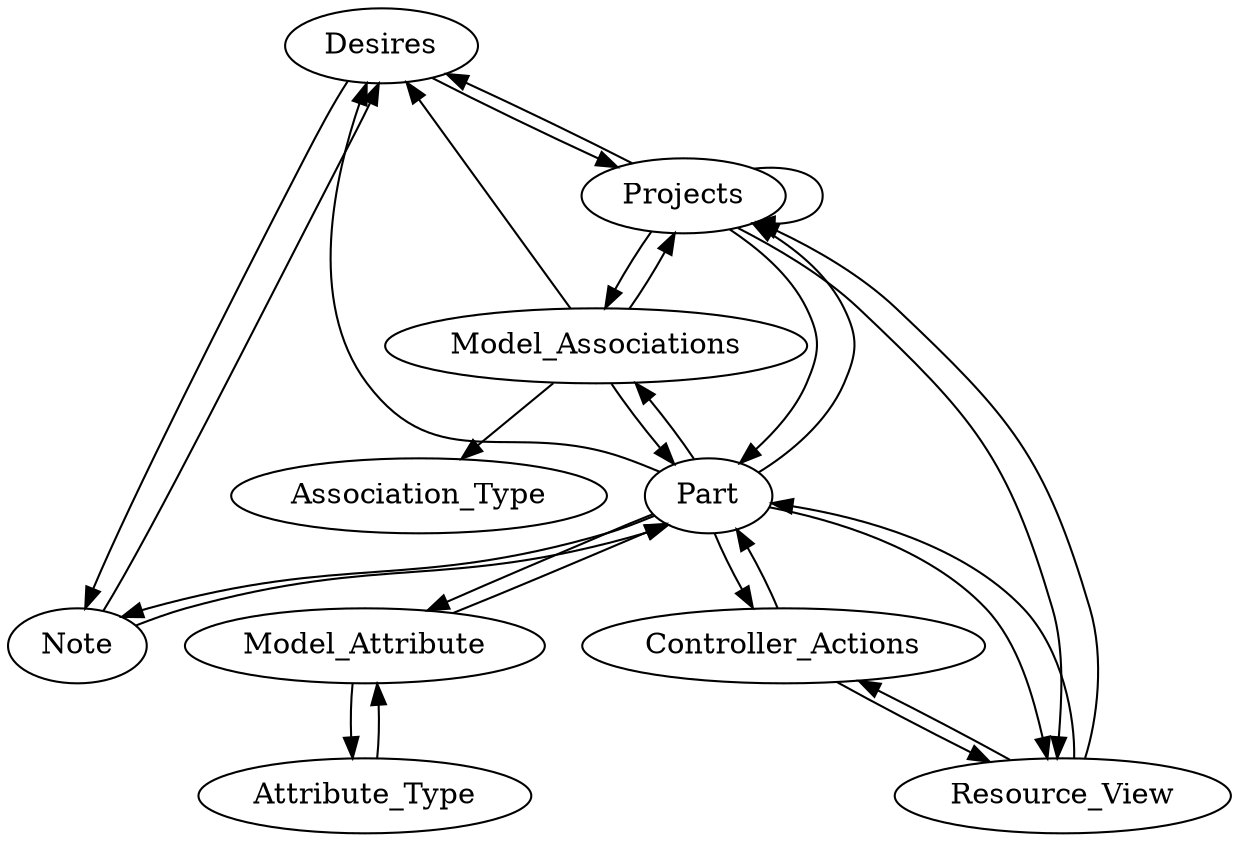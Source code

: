 digraph 
  {
    "Desires" -> "Projects";
    "Desires" -> "Note";
    "Projects" -> "Projects";
    "Projects" -> "Desires";
    "Projects" -> "Part";
    "Projects" -> "Resource_View";
    "Projects" -> "Model_Associations";
    "Model_Attribute" -> "Part";
    "Model_Attribute" -> "Attribute_Type";
    "Part" -> "Projects";
    "Part" -> "Model_Attribute";
    "Part" -> "Resource_View";
    "Part" -> "Controller_Actions";
    "Part" -> "Note";
    "Part" -> "Model_Associations";
    "Part" -> "Desires";
    "Attribute_Type" -> "Model_Attribute";
    "Note" -> "Desires";
    "Note" -> "Part";
    "Resource_View" -> "Part";
    "Resource_View" -> "Controller_Actions";
    "Resource_View" -> "Projects";
    "Controller_Actions" -> "Part";
    "Controller_Actions" -> "Resource_View";
    "Model_Associations" -> "Association_Type";
    "Model_Associations" -> "Projects";
    "Model_Associations" -> "Part";
    "Model_Associations" -> "Desires";
  }
